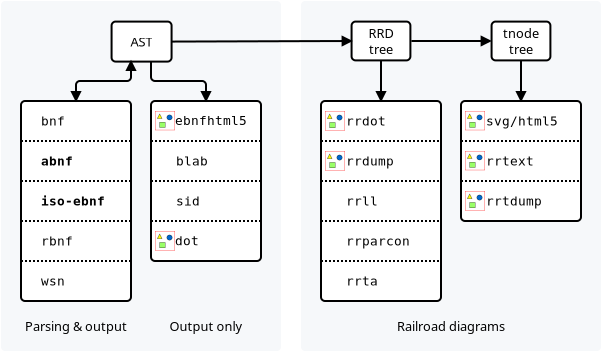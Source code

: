 <?xml version="1.0" encoding="UTF-8"?>
<dia:diagram xmlns:dia="http://www.lysator.liu.se/~alla/dia/">
  <dia:layer name="Background" visible="true" connectable="true" active="true">
    <dia:object type="Standard - Box" version="0" id="O0">
      <dia:attribute name="obj_pos">
        <dia:point val="15,16.5"/>
      </dia:attribute>
      <dia:attribute name="obj_bb">
        <dia:rectangle val="15,16.5;29,34"/>
      </dia:attribute>
      <dia:attribute name="elem_corner">
        <dia:point val="15,16.5"/>
      </dia:attribute>
      <dia:attribute name="elem_width">
        <dia:real val="14"/>
      </dia:attribute>
      <dia:attribute name="elem_height">
        <dia:real val="17.5"/>
      </dia:attribute>
      <dia:attribute name="border_width">
        <dia:real val="1.175e-38"/>
      </dia:attribute>
      <dia:attribute name="border_color">
        <dia:color val="#00000000"/>
      </dia:attribute>
      <dia:attribute name="inner_color">
        <dia:color val="#f6f8faff"/>
      </dia:attribute>
      <dia:attribute name="show_background">
        <dia:boolean val="true"/>
      </dia:attribute>
      <dia:attribute name="corner_radius">
        <dia:real val="0.2"/>
      </dia:attribute>
    </dia:object>
    <dia:object type="Standard - Box" version="0" id="O1">
      <dia:attribute name="obj_pos">
        <dia:point val="30,16.5"/>
      </dia:attribute>
      <dia:attribute name="obj_bb">
        <dia:rectangle val="30,16.5;45,34"/>
      </dia:attribute>
      <dia:attribute name="elem_corner">
        <dia:point val="30,16.5"/>
      </dia:attribute>
      <dia:attribute name="elem_width">
        <dia:real val="15"/>
      </dia:attribute>
      <dia:attribute name="elem_height">
        <dia:real val="17.5"/>
      </dia:attribute>
      <dia:attribute name="border_width">
        <dia:real val="1.175e-38"/>
      </dia:attribute>
      <dia:attribute name="border_color">
        <dia:color val="#00000000"/>
      </dia:attribute>
      <dia:attribute name="inner_color">
        <dia:color val="#f6f8faff"/>
      </dia:attribute>
      <dia:attribute name="show_background">
        <dia:boolean val="true"/>
      </dia:attribute>
      <dia:attribute name="corner_radius">
        <dia:real val="0.2"/>
      </dia:attribute>
    </dia:object>
    <dia:object type="Standard - Box" version="0" id="O2">
      <dia:attribute name="obj_pos">
        <dia:point val="20.529,17.529"/>
      </dia:attribute>
      <dia:attribute name="obj_bb">
        <dia:rectangle val="20.479,17.479;23.579,19.579"/>
      </dia:attribute>
      <dia:attribute name="elem_corner">
        <dia:point val="20.529,17.529"/>
      </dia:attribute>
      <dia:attribute name="elem_width">
        <dia:real val="3"/>
      </dia:attribute>
      <dia:attribute name="elem_height">
        <dia:real val="2"/>
      </dia:attribute>
      <dia:attribute name="show_background">
        <dia:boolean val="true"/>
      </dia:attribute>
      <dia:attribute name="corner_radius">
        <dia:real val="0.2"/>
      </dia:attribute>
    </dia:object>
    <dia:object type="Standard - Box" version="0" id="O3">
      <dia:attribute name="obj_pos">
        <dia:point val="32.529,17.529"/>
      </dia:attribute>
      <dia:attribute name="obj_bb">
        <dia:rectangle val="32.479,17.479;35.521,19.521"/>
      </dia:attribute>
      <dia:attribute name="elem_corner">
        <dia:point val="32.529,17.529"/>
      </dia:attribute>
      <dia:attribute name="elem_width">
        <dia:real val="2.941"/>
      </dia:attribute>
      <dia:attribute name="elem_height">
        <dia:real val="1.941"/>
      </dia:attribute>
      <dia:attribute name="show_background">
        <dia:boolean val="true"/>
      </dia:attribute>
      <dia:attribute name="corner_radius">
        <dia:real val="0.2"/>
      </dia:attribute>
    </dia:object>
    <dia:object type="Standard - Box" version="0" id="O4">
      <dia:attribute name="obj_pos">
        <dia:point val="39.529,17.529"/>
      </dia:attribute>
      <dia:attribute name="obj_bb">
        <dia:rectangle val="39.479,17.479;42.521,19.521"/>
      </dia:attribute>
      <dia:attribute name="elem_corner">
        <dia:point val="39.529,17.529"/>
      </dia:attribute>
      <dia:attribute name="elem_width">
        <dia:real val="2.941"/>
      </dia:attribute>
      <dia:attribute name="elem_height">
        <dia:real val="1.941"/>
      </dia:attribute>
      <dia:attribute name="show_background">
        <dia:boolean val="true"/>
      </dia:attribute>
      <dia:attribute name="corner_radius">
        <dia:real val="0.2"/>
      </dia:attribute>
    </dia:object>
    <dia:object type="Standard - Box" version="0" id="O5">
      <dia:attribute name="obj_pos">
        <dia:point val="22.5,21.5"/>
      </dia:attribute>
      <dia:attribute name="obj_bb">
        <dia:rectangle val="22.45,21.45;28.05,29.55"/>
      </dia:attribute>
      <dia:attribute name="elem_corner">
        <dia:point val="22.5,21.5"/>
      </dia:attribute>
      <dia:attribute name="elem_width">
        <dia:real val="5.5"/>
      </dia:attribute>
      <dia:attribute name="elem_height">
        <dia:real val="8"/>
      </dia:attribute>
      <dia:attribute name="show_background">
        <dia:boolean val="true"/>
      </dia:attribute>
      <dia:attribute name="corner_radius">
        <dia:real val="0.2"/>
      </dia:attribute>
    </dia:object>
    <dia:object type="Standard - Text" version="1" id="O6">
      <dia:attribute name="obj_pos">
        <dia:point val="22.029,18.529"/>
      </dia:attribute>
      <dia:attribute name="obj_bb">
        <dia:rectangle val="21.409,18.155;22.649,18.903"/>
      </dia:attribute>
      <dia:attribute name="text">
        <dia:composite type="text">
          <dia:attribute name="string">
            <dia:string>#AST#</dia:string>
          </dia:attribute>
          <dia:attribute name="font">
            <dia:font family="sans" style="0" name="Helvetica"/>
          </dia:attribute>
          <dia:attribute name="height">
            <dia:real val="0.8"/>
          </dia:attribute>
          <dia:attribute name="pos">
            <dia:point val="22.029,18.75"/>
          </dia:attribute>
          <dia:attribute name="color">
            <dia:color val="#000000ff"/>
          </dia:attribute>
          <dia:attribute name="alignment">
            <dia:enum val="1"/>
          </dia:attribute>
        </dia:composite>
      </dia:attribute>
      <dia:attribute name="valign">
        <dia:enum val="2"/>
      </dia:attribute>
      <dia:connections>
        <dia:connection handle="0" to="O2" connection="8"/>
      </dia:connections>
    </dia:object>
    <dia:object type="Standard - Text" version="1" id="O7">
      <dia:attribute name="obj_pos">
        <dia:point val="34,18.5"/>
      </dia:attribute>
      <dia:attribute name="obj_bb">
        <dia:rectangle val="33.309,17.726;34.691,19.274"/>
      </dia:attribute>
      <dia:attribute name="text">
        <dia:composite type="text">
          <dia:attribute name="string">
            <dia:string>#RRD
tree#</dia:string>
          </dia:attribute>
          <dia:attribute name="font">
            <dia:font family="sans" style="0" name="Helvetica"/>
          </dia:attribute>
          <dia:attribute name="height">
            <dia:real val="0.8"/>
          </dia:attribute>
          <dia:attribute name="pos">
            <dia:point val="34,18.321"/>
          </dia:attribute>
          <dia:attribute name="color">
            <dia:color val="#000000ff"/>
          </dia:attribute>
          <dia:attribute name="alignment">
            <dia:enum val="1"/>
          </dia:attribute>
        </dia:composite>
      </dia:attribute>
      <dia:attribute name="valign">
        <dia:enum val="2"/>
      </dia:attribute>
      <dia:connections>
        <dia:connection handle="0" to="O3" connection="8"/>
      </dia:connections>
    </dia:object>
    <dia:object type="Standard - Text" version="1" id="O8">
      <dia:attribute name="obj_pos">
        <dia:point val="41,18.5"/>
      </dia:attribute>
      <dia:attribute name="obj_bb">
        <dia:rectangle val="40.075,17.726;41.925,19.274"/>
      </dia:attribute>
      <dia:attribute name="text">
        <dia:composite type="text">
          <dia:attribute name="string">
            <dia:string>#tnode
tree#</dia:string>
          </dia:attribute>
          <dia:attribute name="font">
            <dia:font family="sans" style="0" name="Helvetica"/>
          </dia:attribute>
          <dia:attribute name="height">
            <dia:real val="0.8"/>
          </dia:attribute>
          <dia:attribute name="pos">
            <dia:point val="41,18.321"/>
          </dia:attribute>
          <dia:attribute name="color">
            <dia:color val="#000000ff"/>
          </dia:attribute>
          <dia:attribute name="alignment">
            <dia:enum val="1"/>
          </dia:attribute>
        </dia:composite>
      </dia:attribute>
      <dia:attribute name="valign">
        <dia:enum val="2"/>
      </dia:attribute>
      <dia:connections>
        <dia:connection handle="0" to="O4" connection="8"/>
      </dia:connections>
    </dia:object>
    <dia:object type="Standard - Line" version="0" id="O9">
      <dia:attribute name="obj_pos">
        <dia:point val="35.519,18.5"/>
      </dia:attribute>
      <dia:attribute name="obj_bb">
        <dia:rectangle val="35.469,18.219;39.542,18.781"/>
      </dia:attribute>
      <dia:attribute name="conn_endpoints">
        <dia:point val="35.519,18.5"/>
        <dia:point val="39.481,18.5"/>
      </dia:attribute>
      <dia:attribute name="numcp">
        <dia:int val="1"/>
      </dia:attribute>
      <dia:attribute name="end_arrow">
        <dia:enum val="3"/>
      </dia:attribute>
      <dia:attribute name="end_arrow_length">
        <dia:real val="0.4"/>
      </dia:attribute>
      <dia:attribute name="end_arrow_width">
        <dia:real val="0.4"/>
      </dia:attribute>
      <dia:connections>
        <dia:connection handle="0" to="O3" connection="8"/>
        <dia:connection handle="1" to="O4" connection="8"/>
      </dia:connections>
    </dia:object>
    <dia:object type="Standard - Text" version="1" id="O10">
      <dia:attribute name="obj_pos">
        <dia:point val="37.5,33"/>
      </dia:attribute>
      <dia:attribute name="obj_bb">
        <dia:rectangle val="34.593,32.386;40.426,33.19"/>
      </dia:attribute>
      <dia:attribute name="text">
        <dia:composite type="text">
          <dia:attribute name="string">
            <dia:string>#Railroad diagrams#</dia:string>
          </dia:attribute>
          <dia:attribute name="font">
            <dia:font family="sans" style="0" name="Helvetica"/>
          </dia:attribute>
          <dia:attribute name="height">
            <dia:real val="0.8"/>
          </dia:attribute>
          <dia:attribute name="pos">
            <dia:point val="37.5,33"/>
          </dia:attribute>
          <dia:attribute name="color">
            <dia:color val="#000000ff"/>
          </dia:attribute>
          <dia:attribute name="alignment">
            <dia:enum val="1"/>
          </dia:attribute>
        </dia:composite>
      </dia:attribute>
      <dia:attribute name="valign">
        <dia:enum val="3"/>
      </dia:attribute>
    </dia:object>
    <dia:object type="Standard - Text" version="1" id="O11">
      <dia:attribute name="obj_pos">
        <dia:point val="18.75,33"/>
      </dia:attribute>
      <dia:attribute name="obj_bb">
        <dia:rectangle val="16.075,32.405;21.425,33.153"/>
      </dia:attribute>
      <dia:attribute name="text">
        <dia:composite type="text">
          <dia:attribute name="string">
            <dia:string>#Parsing &amp; output#</dia:string>
          </dia:attribute>
          <dia:attribute name="font">
            <dia:font family="sans" style="0" name="Helvetica"/>
          </dia:attribute>
          <dia:attribute name="height">
            <dia:real val="0.8"/>
          </dia:attribute>
          <dia:attribute name="pos">
            <dia:point val="18.75,33"/>
          </dia:attribute>
          <dia:attribute name="color">
            <dia:color val="#000000ff"/>
          </dia:attribute>
          <dia:attribute name="alignment">
            <dia:enum val="1"/>
          </dia:attribute>
        </dia:composite>
      </dia:attribute>
      <dia:attribute name="valign">
        <dia:enum val="3"/>
      </dia:attribute>
    </dia:object>
    <dia:object type="Standard - Line" version="0" id="O12">
      <dia:attribute name="obj_pos">
        <dia:point val="22.5,25.5"/>
      </dia:attribute>
      <dia:attribute name="obj_bb">
        <dia:rectangle val="22.45,25.45;28.05,25.55"/>
      </dia:attribute>
      <dia:attribute name="conn_endpoints">
        <dia:point val="22.5,25.5"/>
        <dia:point val="28,25.5"/>
      </dia:attribute>
      <dia:attribute name="numcp">
        <dia:int val="1"/>
      </dia:attribute>
      <dia:attribute name="line_style">
        <dia:enum val="4"/>
      </dia:attribute>
      <dia:connections>
        <dia:connection handle="0" to="O5" connection="3"/>
        <dia:connection handle="1" to="O5" connection="4"/>
      </dia:connections>
    </dia:object>
    <dia:object type="Standard - Line" version="0" id="O13">
      <dia:attribute name="obj_pos">
        <dia:point val="22.5,27.5"/>
      </dia:attribute>
      <dia:attribute name="obj_bb">
        <dia:rectangle val="22.45,27.45;28.05,27.55"/>
      </dia:attribute>
      <dia:attribute name="conn_endpoints">
        <dia:point val="22.5,27.5"/>
        <dia:point val="28,27.5"/>
      </dia:attribute>
      <dia:attribute name="numcp">
        <dia:int val="1"/>
      </dia:attribute>
      <dia:attribute name="line_style">
        <dia:enum val="4"/>
      </dia:attribute>
    </dia:object>
    <dia:object type="Standard - Line" version="0" id="O14">
      <dia:attribute name="obj_pos">
        <dia:point val="22.5,23.5"/>
      </dia:attribute>
      <dia:attribute name="obj_bb">
        <dia:rectangle val="22.45,23.45;28.05,23.55"/>
      </dia:attribute>
      <dia:attribute name="conn_endpoints">
        <dia:point val="22.5,23.5"/>
        <dia:point val="28,23.5"/>
      </dia:attribute>
      <dia:attribute name="numcp">
        <dia:int val="1"/>
      </dia:attribute>
      <dia:attribute name="line_style">
        <dia:enum val="4"/>
      </dia:attribute>
    </dia:object>
    <dia:object type="Standard - Box" version="0" id="O15">
      <dia:attribute name="obj_pos">
        <dia:point val="38,21.5"/>
      </dia:attribute>
      <dia:attribute name="obj_bb">
        <dia:rectangle val="37.95,21.45;44.05,27.55"/>
      </dia:attribute>
      <dia:attribute name="elem_corner">
        <dia:point val="38,21.5"/>
      </dia:attribute>
      <dia:attribute name="elem_width">
        <dia:real val="6"/>
      </dia:attribute>
      <dia:attribute name="elem_height">
        <dia:real val="6"/>
      </dia:attribute>
      <dia:attribute name="show_background">
        <dia:boolean val="true"/>
      </dia:attribute>
      <dia:attribute name="corner_radius">
        <dia:real val="0.2"/>
      </dia:attribute>
    </dia:object>
    <dia:object type="Standard - Line" version="0" id="O16">
      <dia:attribute name="obj_pos">
        <dia:point val="38,23.5"/>
      </dia:attribute>
      <dia:attribute name="obj_bb">
        <dia:rectangle val="37.95,23.45;44.05,23.55"/>
      </dia:attribute>
      <dia:attribute name="conn_endpoints">
        <dia:point val="38,23.5"/>
        <dia:point val="44,23.5"/>
      </dia:attribute>
      <dia:attribute name="numcp">
        <dia:int val="1"/>
      </dia:attribute>
      <dia:attribute name="line_style">
        <dia:enum val="4"/>
      </dia:attribute>
    </dia:object>
    <dia:object type="Standard - Line" version="0" id="O17">
      <dia:attribute name="obj_pos">
        <dia:point val="38,25.5"/>
      </dia:attribute>
      <dia:attribute name="obj_bb">
        <dia:rectangle val="37.95,25.45;44.05,25.55"/>
      </dia:attribute>
      <dia:attribute name="conn_endpoints">
        <dia:point val="38,25.5"/>
        <dia:point val="44,25.5"/>
      </dia:attribute>
      <dia:attribute name="numcp">
        <dia:int val="1"/>
      </dia:attribute>
      <dia:attribute name="line_style">
        <dia:enum val="4"/>
      </dia:attribute>
    </dia:object>
    <dia:object type="Standard - Box" version="0" id="O18">
      <dia:attribute name="obj_pos">
        <dia:point val="31,21.5"/>
      </dia:attribute>
      <dia:attribute name="obj_bb">
        <dia:rectangle val="30.95,21.45;37.05,31.55"/>
      </dia:attribute>
      <dia:attribute name="elem_corner">
        <dia:point val="31,21.5"/>
      </dia:attribute>
      <dia:attribute name="elem_width">
        <dia:real val="6"/>
      </dia:attribute>
      <dia:attribute name="elem_height">
        <dia:real val="10"/>
      </dia:attribute>
      <dia:attribute name="show_background">
        <dia:boolean val="true"/>
      </dia:attribute>
      <dia:attribute name="corner_radius">
        <dia:real val="0.2"/>
      </dia:attribute>
    </dia:object>
    <dia:object type="Standard - Line" version="0" id="O19">
      <dia:attribute name="obj_pos">
        <dia:point val="31,23.5"/>
      </dia:attribute>
      <dia:attribute name="obj_bb">
        <dia:rectangle val="30.95,23.45;37.05,23.55"/>
      </dia:attribute>
      <dia:attribute name="conn_endpoints">
        <dia:point val="31,23.5"/>
        <dia:point val="37,23.5"/>
      </dia:attribute>
      <dia:attribute name="numcp">
        <dia:int val="1"/>
      </dia:attribute>
      <dia:attribute name="line_style">
        <dia:enum val="4"/>
      </dia:attribute>
    </dia:object>
    <dia:object type="Standard - Line" version="0" id="O20">
      <dia:attribute name="obj_pos">
        <dia:point val="31,25.5"/>
      </dia:attribute>
      <dia:attribute name="obj_bb">
        <dia:rectangle val="30.95,25.45;37.05,25.55"/>
      </dia:attribute>
      <dia:attribute name="conn_endpoints">
        <dia:point val="31,25.5"/>
        <dia:point val="37,25.5"/>
      </dia:attribute>
      <dia:attribute name="numcp">
        <dia:int val="1"/>
      </dia:attribute>
      <dia:attribute name="line_style">
        <dia:enum val="4"/>
      </dia:attribute>
    </dia:object>
    <dia:object type="Standard - Line" version="0" id="O21">
      <dia:attribute name="obj_pos">
        <dia:point val="31,27.5"/>
      </dia:attribute>
      <dia:attribute name="obj_bb">
        <dia:rectangle val="30.95,27.45;37.05,27.55"/>
      </dia:attribute>
      <dia:attribute name="conn_endpoints">
        <dia:point val="31,27.5"/>
        <dia:point val="37,27.5"/>
      </dia:attribute>
      <dia:attribute name="numcp">
        <dia:int val="1"/>
      </dia:attribute>
      <dia:attribute name="line_style">
        <dia:enum val="4"/>
      </dia:attribute>
    </dia:object>
    <dia:object type="Standard - Line" version="0" id="O22">
      <dia:attribute name="obj_pos">
        <dia:point val="31,29.5"/>
      </dia:attribute>
      <dia:attribute name="obj_bb">
        <dia:rectangle val="30.95,29.45;37.05,29.55"/>
      </dia:attribute>
      <dia:attribute name="conn_endpoints">
        <dia:point val="31,29.5"/>
        <dia:point val="37,29.5"/>
      </dia:attribute>
      <dia:attribute name="numcp">
        <dia:int val="1"/>
      </dia:attribute>
      <dia:attribute name="line_style">
        <dia:enum val="4"/>
      </dia:attribute>
    </dia:object>
    <dia:object type="Standard - Line" version="0" id="O23">
      <dia:attribute name="obj_pos">
        <dia:point val="34,19.471"/>
      </dia:attribute>
      <dia:attribute name="obj_bb">
        <dia:rectangle val="33.719,19.421;34.281,21.562"/>
      </dia:attribute>
      <dia:attribute name="conn_endpoints">
        <dia:point val="34,19.471"/>
        <dia:point val="34,21.5"/>
      </dia:attribute>
      <dia:attribute name="numcp">
        <dia:int val="1"/>
      </dia:attribute>
      <dia:attribute name="end_arrow">
        <dia:enum val="3"/>
      </dia:attribute>
      <dia:attribute name="end_arrow_length">
        <dia:real val="0.4"/>
      </dia:attribute>
      <dia:attribute name="end_arrow_width">
        <dia:real val="0.4"/>
      </dia:attribute>
      <dia:connections>
        <dia:connection handle="0" to="O3" connection="6"/>
        <dia:connection handle="1" to="O18" connection="1"/>
      </dia:connections>
    </dia:object>
    <dia:object type="Standard - Line" version="0" id="O24">
      <dia:attribute name="obj_pos">
        <dia:point val="23.529,18.529"/>
      </dia:attribute>
      <dia:attribute name="obj_bb">
        <dia:rectangle val="23.479,18.221;32.591,18.782"/>
      </dia:attribute>
      <dia:attribute name="conn_endpoints">
        <dia:point val="23.529,18.529"/>
        <dia:point val="32.529,18.5"/>
      </dia:attribute>
      <dia:attribute name="numcp">
        <dia:int val="1"/>
      </dia:attribute>
      <dia:attribute name="end_arrow">
        <dia:enum val="3"/>
      </dia:attribute>
      <dia:attribute name="end_arrow_length">
        <dia:real val="0.4"/>
      </dia:attribute>
      <dia:attribute name="end_arrow_width">
        <dia:real val="0.4"/>
      </dia:attribute>
      <dia:connections>
        <dia:connection handle="0" to="O2" connection="4"/>
        <dia:connection handle="1" to="O3" connection="3"/>
      </dia:connections>
    </dia:object>
    <dia:object type="Standard - Line" version="0" id="O25">
      <dia:attribute name="obj_pos">
        <dia:point val="41,19.471"/>
      </dia:attribute>
      <dia:attribute name="obj_bb">
        <dia:rectangle val="40.719,19.421;41.281,21.562"/>
      </dia:attribute>
      <dia:attribute name="conn_endpoints">
        <dia:point val="41,19.471"/>
        <dia:point val="41,21.5"/>
      </dia:attribute>
      <dia:attribute name="numcp">
        <dia:int val="1"/>
      </dia:attribute>
      <dia:attribute name="end_arrow">
        <dia:enum val="3"/>
      </dia:attribute>
      <dia:attribute name="end_arrow_length">
        <dia:real val="0.4"/>
      </dia:attribute>
      <dia:attribute name="end_arrow_width">
        <dia:real val="0.4"/>
      </dia:attribute>
      <dia:connections>
        <dia:connection handle="0" to="O4" connection="6"/>
        <dia:connection handle="1" to="O15" connection="1"/>
      </dia:connections>
    </dia:object>
    <dia:object type="Standard - Box" version="0" id="O26">
      <dia:attribute name="obj_pos">
        <dia:point val="16,21.5"/>
      </dia:attribute>
      <dia:attribute name="obj_bb">
        <dia:rectangle val="15.95,21.45;21.55,31.55"/>
      </dia:attribute>
      <dia:attribute name="elem_corner">
        <dia:point val="16,21.5"/>
      </dia:attribute>
      <dia:attribute name="elem_width">
        <dia:real val="5.5"/>
      </dia:attribute>
      <dia:attribute name="elem_height">
        <dia:real val="10"/>
      </dia:attribute>
      <dia:attribute name="show_background">
        <dia:boolean val="true"/>
      </dia:attribute>
      <dia:attribute name="corner_radius">
        <dia:real val="0.2"/>
      </dia:attribute>
    </dia:object>
    <dia:object type="Standard - Line" version="0" id="O27">
      <dia:attribute name="obj_pos">
        <dia:point val="16,23.5"/>
      </dia:attribute>
      <dia:attribute name="obj_bb">
        <dia:rectangle val="15.95,23.45;21.55,23.55"/>
      </dia:attribute>
      <dia:attribute name="conn_endpoints">
        <dia:point val="16,23.5"/>
        <dia:point val="21.5,23.5"/>
      </dia:attribute>
      <dia:attribute name="numcp">
        <dia:int val="1"/>
      </dia:attribute>
      <dia:attribute name="line_style">
        <dia:enum val="4"/>
      </dia:attribute>
    </dia:object>
    <dia:object type="Standard - Line" version="0" id="O28">
      <dia:attribute name="obj_pos">
        <dia:point val="16,27.5"/>
      </dia:attribute>
      <dia:attribute name="obj_bb">
        <dia:rectangle val="15.95,27.45;21.55,27.55"/>
      </dia:attribute>
      <dia:attribute name="conn_endpoints">
        <dia:point val="16,27.5"/>
        <dia:point val="21.5,27.5"/>
      </dia:attribute>
      <dia:attribute name="numcp">
        <dia:int val="1"/>
      </dia:attribute>
      <dia:attribute name="line_style">
        <dia:enum val="4"/>
      </dia:attribute>
    </dia:object>
    <dia:object type="Standard - Line" version="0" id="O29">
      <dia:attribute name="obj_pos">
        <dia:point val="16,29.5"/>
      </dia:attribute>
      <dia:attribute name="obj_bb">
        <dia:rectangle val="15.95,29.45;21.55,29.55"/>
      </dia:attribute>
      <dia:attribute name="conn_endpoints">
        <dia:point val="16,29.5"/>
        <dia:point val="21.5,29.5"/>
      </dia:attribute>
      <dia:attribute name="numcp">
        <dia:int val="1"/>
      </dia:attribute>
      <dia:attribute name="line_style">
        <dia:enum val="4"/>
      </dia:attribute>
    </dia:object>
    <dia:object type="Standard - Line" version="0" id="O30">
      <dia:attribute name="obj_pos">
        <dia:point val="16,25.5"/>
      </dia:attribute>
      <dia:attribute name="obj_bb">
        <dia:rectangle val="15.95,25.45;21.55,25.55"/>
      </dia:attribute>
      <dia:attribute name="conn_endpoints">
        <dia:point val="16,25.5"/>
        <dia:point val="21.5,25.5"/>
      </dia:attribute>
      <dia:attribute name="numcp">
        <dia:int val="1"/>
      </dia:attribute>
      <dia:attribute name="line_style">
        <dia:enum val="4"/>
      </dia:attribute>
    </dia:object>
    <dia:object type="Standard - ZigZagLine" version="1" id="O31">
      <dia:attribute name="obj_pos">
        <dia:point val="21.5,19.5"/>
      </dia:attribute>
      <dia:attribute name="obj_bb">
        <dia:rectangle val="18.469,19.438;21.781,21.562"/>
      </dia:attribute>
      <dia:attribute name="orth_points">
        <dia:point val="21.5,19.5"/>
        <dia:point val="21.5,20.5"/>
        <dia:point val="18.75,20.5"/>
        <dia:point val="18.75,21.5"/>
      </dia:attribute>
      <dia:attribute name="orth_orient">
        <dia:enum val="1"/>
        <dia:enum val="0"/>
        <dia:enum val="1"/>
      </dia:attribute>
      <dia:attribute name="autorouting">
        <dia:boolean val="false"/>
      </dia:attribute>
      <dia:attribute name="start_arrow">
        <dia:enum val="3"/>
      </dia:attribute>
      <dia:attribute name="start_arrow_length">
        <dia:real val="0.4"/>
      </dia:attribute>
      <dia:attribute name="start_arrow_width">
        <dia:real val="0.4"/>
      </dia:attribute>
      <dia:attribute name="end_arrow">
        <dia:enum val="3"/>
      </dia:attribute>
      <dia:attribute name="end_arrow_length">
        <dia:real val="0.4"/>
      </dia:attribute>
      <dia:attribute name="end_arrow_width">
        <dia:real val="0.4"/>
      </dia:attribute>
      <dia:attribute name="corner_radius">
        <dia:real val="0.2"/>
      </dia:attribute>
      <dia:connections>
        <dia:connection handle="1" to="O26" connection="1"/>
      </dia:connections>
    </dia:object>
    <dia:object type="Standard - ZigZagLine" version="1" id="O32">
      <dia:attribute name="obj_pos">
        <dia:point val="22.5,19.5"/>
      </dia:attribute>
      <dia:attribute name="obj_bb">
        <dia:rectangle val="22.45,19.45;25.531,21.562"/>
      </dia:attribute>
      <dia:attribute name="orth_points">
        <dia:point val="22.5,19.5"/>
        <dia:point val="22.5,20.5"/>
        <dia:point val="25.25,20.5"/>
        <dia:point val="25.25,21.5"/>
      </dia:attribute>
      <dia:attribute name="orth_orient">
        <dia:enum val="1"/>
        <dia:enum val="0"/>
        <dia:enum val="1"/>
      </dia:attribute>
      <dia:attribute name="autorouting">
        <dia:boolean val="false"/>
      </dia:attribute>
      <dia:attribute name="end_arrow">
        <dia:enum val="3"/>
      </dia:attribute>
      <dia:attribute name="end_arrow_length">
        <dia:real val="0.4"/>
      </dia:attribute>
      <dia:attribute name="end_arrow_width">
        <dia:real val="0.4"/>
      </dia:attribute>
      <dia:attribute name="corner_radius">
        <dia:real val="0.2"/>
      </dia:attribute>
      <dia:connections>
        <dia:connection handle="1" to="O5" connection="1"/>
      </dia:connections>
    </dia:object>
    <dia:object type="Standard - Text" version="1" id="O33">
      <dia:attribute name="obj_pos">
        <dia:point val="17,24.5"/>
      </dia:attribute>
      <dia:attribute name="obj_bb">
        <dia:rectangle val="17,24.126;18.54,24.874"/>
      </dia:attribute>
      <dia:attribute name="text">
        <dia:composite type="text">
          <dia:attribute name="string">
            <dia:string>#abnf#</dia:string>
          </dia:attribute>
          <dia:attribute name="font">
            <dia:font family="monospace" style="80" name="Courier-Bold"/>
          </dia:attribute>
          <dia:attribute name="height">
            <dia:real val="0.8"/>
          </dia:attribute>
          <dia:attribute name="pos">
            <dia:point val="17,24.721"/>
          </dia:attribute>
          <dia:attribute name="color">
            <dia:color val="#000000ff"/>
          </dia:attribute>
          <dia:attribute name="alignment">
            <dia:enum val="0"/>
          </dia:attribute>
        </dia:composite>
      </dia:attribute>
      <dia:attribute name="valign">
        <dia:enum val="2"/>
      </dia:attribute>
    </dia:object>
    <dia:object type="Standard - Text" version="1" id="O34">
      <dia:attribute name="obj_pos">
        <dia:point val="17,22.5"/>
      </dia:attribute>
      <dia:attribute name="obj_bb">
        <dia:rectangle val="17,22.126;18.155,22.874"/>
      </dia:attribute>
      <dia:attribute name="text">
        <dia:composite type="text">
          <dia:attribute name="string">
            <dia:string>#bnf#</dia:string>
          </dia:attribute>
          <dia:attribute name="font">
            <dia:font family="monospace" style="0" name="Courier"/>
          </dia:attribute>
          <dia:attribute name="height">
            <dia:real val="0.8"/>
          </dia:attribute>
          <dia:attribute name="pos">
            <dia:point val="17,22.721"/>
          </dia:attribute>
          <dia:attribute name="color">
            <dia:color val="#000000ff"/>
          </dia:attribute>
          <dia:attribute name="alignment">
            <dia:enum val="0"/>
          </dia:attribute>
        </dia:composite>
      </dia:attribute>
      <dia:attribute name="valign">
        <dia:enum val="2"/>
      </dia:attribute>
    </dia:object>
    <dia:object type="Standard - Text" version="1" id="O35">
      <dia:attribute name="obj_pos">
        <dia:point val="17,26.5"/>
      </dia:attribute>
      <dia:attribute name="obj_bb">
        <dia:rectangle val="17,26.126;20.08,26.874"/>
      </dia:attribute>
      <dia:attribute name="text">
        <dia:composite type="text">
          <dia:attribute name="string">
            <dia:string>#iso-ebnf#</dia:string>
          </dia:attribute>
          <dia:attribute name="font">
            <dia:font family="monospace" style="80" name="Courier-Bold"/>
          </dia:attribute>
          <dia:attribute name="height">
            <dia:real val="0.8"/>
          </dia:attribute>
          <dia:attribute name="pos">
            <dia:point val="17,26.721"/>
          </dia:attribute>
          <dia:attribute name="color">
            <dia:color val="#000000ff"/>
          </dia:attribute>
          <dia:attribute name="alignment">
            <dia:enum val="0"/>
          </dia:attribute>
        </dia:composite>
      </dia:attribute>
      <dia:attribute name="valign">
        <dia:enum val="2"/>
      </dia:attribute>
    </dia:object>
    <dia:object type="Standard - Text" version="1" id="O36">
      <dia:attribute name="obj_pos">
        <dia:point val="17,28.5"/>
      </dia:attribute>
      <dia:attribute name="obj_bb">
        <dia:rectangle val="17,28.126;18.54,28.874"/>
      </dia:attribute>
      <dia:attribute name="text">
        <dia:composite type="text">
          <dia:attribute name="string">
            <dia:string>#rbnf#</dia:string>
          </dia:attribute>
          <dia:attribute name="font">
            <dia:font family="monospace" style="0" name="Courier"/>
          </dia:attribute>
          <dia:attribute name="height">
            <dia:real val="0.8"/>
          </dia:attribute>
          <dia:attribute name="pos">
            <dia:point val="17,28.721"/>
          </dia:attribute>
          <dia:attribute name="color">
            <dia:color val="#000000ff"/>
          </dia:attribute>
          <dia:attribute name="alignment">
            <dia:enum val="0"/>
          </dia:attribute>
        </dia:composite>
      </dia:attribute>
      <dia:attribute name="valign">
        <dia:enum val="2"/>
      </dia:attribute>
    </dia:object>
    <dia:object type="Standard - Text" version="1" id="O37">
      <dia:attribute name="obj_pos">
        <dia:point val="17,30.5"/>
      </dia:attribute>
      <dia:attribute name="obj_bb">
        <dia:rectangle val="17,30.126;18.155,30.874"/>
      </dia:attribute>
      <dia:attribute name="text">
        <dia:composite type="text">
          <dia:attribute name="string">
            <dia:string>#wsn#</dia:string>
          </dia:attribute>
          <dia:attribute name="font">
            <dia:font family="monospace" style="0" name="Courier"/>
          </dia:attribute>
          <dia:attribute name="height">
            <dia:real val="0.8"/>
          </dia:attribute>
          <dia:attribute name="pos">
            <dia:point val="17,30.721"/>
          </dia:attribute>
          <dia:attribute name="color">
            <dia:color val="#000000ff"/>
          </dia:attribute>
          <dia:attribute name="alignment">
            <dia:enum val="0"/>
          </dia:attribute>
        </dia:composite>
      </dia:attribute>
      <dia:attribute name="valign">
        <dia:enum val="2"/>
      </dia:attribute>
    </dia:object>
    <dia:object type="Standard - Text" version="1" id="O38">
      <dia:attribute name="obj_pos">
        <dia:point val="25.25,33"/>
      </dia:attribute>
      <dia:attribute name="obj_bb">
        <dia:rectangle val="23.36,32.405;27.14,33.153"/>
      </dia:attribute>
      <dia:attribute name="text">
        <dia:composite type="text">
          <dia:attribute name="string">
            <dia:string>#Output only#</dia:string>
          </dia:attribute>
          <dia:attribute name="font">
            <dia:font family="sans" style="0" name="Helvetica"/>
          </dia:attribute>
          <dia:attribute name="height">
            <dia:real val="0.8"/>
          </dia:attribute>
          <dia:attribute name="pos">
            <dia:point val="25.25,33"/>
          </dia:attribute>
          <dia:attribute name="color">
            <dia:color val="#000000ff"/>
          </dia:attribute>
          <dia:attribute name="alignment">
            <dia:enum val="1"/>
          </dia:attribute>
        </dia:composite>
      </dia:attribute>
      <dia:attribute name="valign">
        <dia:enum val="3"/>
      </dia:attribute>
    </dia:object>
    <dia:object type="Standard - Image" version="0" id="O39">
      <dia:attribute name="obj_pos">
        <dia:point val="22.7,22"/>
      </dia:attribute>
      <dia:attribute name="obj_bb">
        <dia:rectangle val="22.7,22;23.7,22.958"/>
      </dia:attribute>
      <dia:attribute name="elem_corner">
        <dia:point val="22.7,22"/>
      </dia:attribute>
      <dia:attribute name="elem_width">
        <dia:real val="1"/>
      </dia:attribute>
      <dia:attribute name="elem_height">
        <dia:real val="0.958"/>
      </dia:attribute>
      <dia:attribute name="draw_border">
        <dia:boolean val="false"/>
      </dia:attribute>
      <dia:attribute name="keep_aspect">
        <dia:boolean val="true"/>
      </dia:attribute>
      <dia:attribute name="file">
        <dia:string>#/home/kate/gh/kgt/doc/tutorial/sparkles.png#</dia:string>
      </dia:attribute>
    </dia:object>
    <dia:object type="Standard - Image" version="0" id="O40">
      <dia:attribute name="obj_pos">
        <dia:point val="22.7,28"/>
      </dia:attribute>
      <dia:attribute name="obj_bb">
        <dia:rectangle val="22.7,28;23.7,28.976"/>
      </dia:attribute>
      <dia:attribute name="elem_corner">
        <dia:point val="22.7,28"/>
      </dia:attribute>
      <dia:attribute name="elem_width">
        <dia:real val="1"/>
      </dia:attribute>
      <dia:attribute name="elem_height">
        <dia:real val="0.976"/>
      </dia:attribute>
      <dia:attribute name="draw_border">
        <dia:boolean val="false"/>
      </dia:attribute>
      <dia:attribute name="keep_aspect">
        <dia:boolean val="true"/>
      </dia:attribute>
      <dia:attribute name="file">
        <dia:string>#/home/kate/gh/kgt/doc/tutorial/testtube.png#</dia:string>
      </dia:attribute>
    </dia:object>
    <dia:object type="Standard - Image" version="0" id="O41">
      <dia:attribute name="obj_pos">
        <dia:point val="31.2,22"/>
      </dia:attribute>
      <dia:attribute name="obj_bb">
        <dia:rectangle val="31.2,22;32.2,22.976"/>
      </dia:attribute>
      <dia:attribute name="elem_corner">
        <dia:point val="31.2,22"/>
      </dia:attribute>
      <dia:attribute name="elem_width">
        <dia:real val="1"/>
      </dia:attribute>
      <dia:attribute name="elem_height">
        <dia:real val="0.976"/>
      </dia:attribute>
      <dia:attribute name="draw_border">
        <dia:boolean val="false"/>
      </dia:attribute>
      <dia:attribute name="keep_aspect">
        <dia:boolean val="true"/>
      </dia:attribute>
      <dia:attribute name="file">
        <dia:string>#/home/kate/gh/kgt/doc/tutorial/testtube.png#</dia:string>
      </dia:attribute>
    </dia:object>
    <dia:object type="Standard - Image" version="0" id="O42">
      <dia:attribute name="obj_pos">
        <dia:point val="31.2,24"/>
      </dia:attribute>
      <dia:attribute name="obj_bb">
        <dia:rectangle val="31.2,24;32.2,24.976"/>
      </dia:attribute>
      <dia:attribute name="elem_corner">
        <dia:point val="31.2,24"/>
      </dia:attribute>
      <dia:attribute name="elem_width">
        <dia:real val="1"/>
      </dia:attribute>
      <dia:attribute name="elem_height">
        <dia:real val="0.976"/>
      </dia:attribute>
      <dia:attribute name="draw_border">
        <dia:boolean val="false"/>
      </dia:attribute>
      <dia:attribute name="keep_aspect">
        <dia:boolean val="true"/>
      </dia:attribute>
      <dia:attribute name="file">
        <dia:string>#/home/kate/gh/kgt/doc/tutorial/testtube.png#</dia:string>
      </dia:attribute>
    </dia:object>
    <dia:object type="Standard - Image" version="0" id="O43">
      <dia:attribute name="obj_pos">
        <dia:point val="38.2,26"/>
      </dia:attribute>
      <dia:attribute name="obj_bb">
        <dia:rectangle val="38.2,26;39.2,26.976"/>
      </dia:attribute>
      <dia:attribute name="elem_corner">
        <dia:point val="38.2,26"/>
      </dia:attribute>
      <dia:attribute name="elem_width">
        <dia:real val="1"/>
      </dia:attribute>
      <dia:attribute name="elem_height">
        <dia:real val="0.976"/>
      </dia:attribute>
      <dia:attribute name="draw_border">
        <dia:boolean val="false"/>
      </dia:attribute>
      <dia:attribute name="keep_aspect">
        <dia:boolean val="true"/>
      </dia:attribute>
      <dia:attribute name="file">
        <dia:string>#/home/kate/gh/kgt/doc/tutorial/testtube.png#</dia:string>
      </dia:attribute>
    </dia:object>
    <dia:object type="Standard - Image" version="0" id="O44">
      <dia:attribute name="obj_pos">
        <dia:point val="38.2,22"/>
      </dia:attribute>
      <dia:attribute name="obj_bb">
        <dia:rectangle val="38.2,22;39.2,22.958"/>
      </dia:attribute>
      <dia:attribute name="elem_corner">
        <dia:point val="38.2,22"/>
      </dia:attribute>
      <dia:attribute name="elem_width">
        <dia:real val="1"/>
      </dia:attribute>
      <dia:attribute name="elem_height">
        <dia:real val="0.958"/>
      </dia:attribute>
      <dia:attribute name="draw_border">
        <dia:boolean val="false"/>
      </dia:attribute>
      <dia:attribute name="keep_aspect">
        <dia:boolean val="true"/>
      </dia:attribute>
      <dia:attribute name="file">
        <dia:string>#/home/kate/gh/kgt/doc/tutorial/sparkles.png#</dia:string>
      </dia:attribute>
    </dia:object>
    <dia:object type="Standard - Image" version="0" id="O45">
      <dia:attribute name="obj_pos">
        <dia:point val="38.2,24"/>
      </dia:attribute>
      <dia:attribute name="obj_bb">
        <dia:rectangle val="38.2,24;39.2,24.958"/>
      </dia:attribute>
      <dia:attribute name="elem_corner">
        <dia:point val="38.2,24"/>
      </dia:attribute>
      <dia:attribute name="elem_width">
        <dia:real val="1"/>
      </dia:attribute>
      <dia:attribute name="elem_height">
        <dia:real val="0.958"/>
      </dia:attribute>
      <dia:attribute name="draw_border">
        <dia:boolean val="false"/>
      </dia:attribute>
      <dia:attribute name="keep_aspect">
        <dia:boolean val="true"/>
      </dia:attribute>
      <dia:attribute name="file">
        <dia:string>#/home/kate/gh/kgt/doc/tutorial/sparkles.png#</dia:string>
      </dia:attribute>
    </dia:object>
    <dia:object type="Standard - Text" version="1" id="O46">
      <dia:attribute name="obj_pos">
        <dia:point val="39.25,26.5"/>
      </dia:attribute>
      <dia:attribute name="obj_bb">
        <dia:rectangle val="39.25,26.126;41.945,26.874"/>
      </dia:attribute>
      <dia:attribute name="text">
        <dia:composite type="text">
          <dia:attribute name="string">
            <dia:string>#rrtdump#</dia:string>
          </dia:attribute>
          <dia:attribute name="font">
            <dia:font family="monospace" style="0" name="Courier"/>
          </dia:attribute>
          <dia:attribute name="height">
            <dia:real val="0.8"/>
          </dia:attribute>
          <dia:attribute name="pos">
            <dia:point val="39.25,26.721"/>
          </dia:attribute>
          <dia:attribute name="color">
            <dia:color val="#000000ff"/>
          </dia:attribute>
          <dia:attribute name="alignment">
            <dia:enum val="0"/>
          </dia:attribute>
        </dia:composite>
      </dia:attribute>
      <dia:attribute name="valign">
        <dia:enum val="2"/>
      </dia:attribute>
    </dia:object>
    <dia:object type="Standard - Text" version="1" id="O47">
      <dia:attribute name="obj_pos">
        <dia:point val="39.25,24.5"/>
      </dia:attribute>
      <dia:attribute name="obj_bb">
        <dia:rectangle val="39.25,24.126;41.56,24.874"/>
      </dia:attribute>
      <dia:attribute name="text">
        <dia:composite type="text">
          <dia:attribute name="string">
            <dia:string>#rrtext#</dia:string>
          </dia:attribute>
          <dia:attribute name="font">
            <dia:font family="monospace" style="0" name="Courier"/>
          </dia:attribute>
          <dia:attribute name="height">
            <dia:real val="0.8"/>
          </dia:attribute>
          <dia:attribute name="pos">
            <dia:point val="39.25,24.721"/>
          </dia:attribute>
          <dia:attribute name="color">
            <dia:color val="#000000ff"/>
          </dia:attribute>
          <dia:attribute name="alignment">
            <dia:enum val="0"/>
          </dia:attribute>
        </dia:composite>
      </dia:attribute>
      <dia:attribute name="valign">
        <dia:enum val="2"/>
      </dia:attribute>
    </dia:object>
    <dia:object type="Standard - Text" version="1" id="O48">
      <dia:attribute name="obj_pos">
        <dia:point val="39.25,22.5"/>
      </dia:attribute>
      <dia:attribute name="obj_bb">
        <dia:rectangle val="39.25,22.126;42.715,22.874"/>
      </dia:attribute>
      <dia:attribute name="text">
        <dia:composite type="text">
          <dia:attribute name="string">
            <dia:string>#svg/html5#</dia:string>
          </dia:attribute>
          <dia:attribute name="font">
            <dia:font family="monospace" style="0" name="Courier"/>
          </dia:attribute>
          <dia:attribute name="height">
            <dia:real val="0.8"/>
          </dia:attribute>
          <dia:attribute name="pos">
            <dia:point val="39.25,22.721"/>
          </dia:attribute>
          <dia:attribute name="color">
            <dia:color val="#000000ff"/>
          </dia:attribute>
          <dia:attribute name="alignment">
            <dia:enum val="0"/>
          </dia:attribute>
        </dia:composite>
      </dia:attribute>
      <dia:attribute name="valign">
        <dia:enum val="2"/>
      </dia:attribute>
    </dia:object>
    <dia:object type="Standard - Text" version="1" id="O49">
      <dia:attribute name="obj_pos">
        <dia:point val="32.25,28.5"/>
      </dia:attribute>
      <dia:attribute name="obj_bb">
        <dia:rectangle val="32.25,28.126;35.33,28.874"/>
      </dia:attribute>
      <dia:attribute name="text">
        <dia:composite type="text">
          <dia:attribute name="string">
            <dia:string>#rrparcon#</dia:string>
          </dia:attribute>
          <dia:attribute name="font">
            <dia:font family="monospace" style="0" name="Courier"/>
          </dia:attribute>
          <dia:attribute name="height">
            <dia:real val="0.8"/>
          </dia:attribute>
          <dia:attribute name="pos">
            <dia:point val="32.25,28.721"/>
          </dia:attribute>
          <dia:attribute name="color">
            <dia:color val="#000000ff"/>
          </dia:attribute>
          <dia:attribute name="alignment">
            <dia:enum val="0"/>
          </dia:attribute>
        </dia:composite>
      </dia:attribute>
      <dia:attribute name="valign">
        <dia:enum val="2"/>
      </dia:attribute>
    </dia:object>
    <dia:object type="Standard - Text" version="1" id="O50">
      <dia:attribute name="obj_pos">
        <dia:point val="32.25,22.5"/>
      </dia:attribute>
      <dia:attribute name="obj_bb">
        <dia:rectangle val="32.25,22.126;34.175,22.874"/>
      </dia:attribute>
      <dia:attribute name="text">
        <dia:composite type="text">
          <dia:attribute name="string">
            <dia:string>#rrdot#</dia:string>
          </dia:attribute>
          <dia:attribute name="font">
            <dia:font family="monospace" style="0" name="Courier"/>
          </dia:attribute>
          <dia:attribute name="height">
            <dia:real val="0.8"/>
          </dia:attribute>
          <dia:attribute name="pos">
            <dia:point val="32.25,22.721"/>
          </dia:attribute>
          <dia:attribute name="color">
            <dia:color val="#000000ff"/>
          </dia:attribute>
          <dia:attribute name="alignment">
            <dia:enum val="0"/>
          </dia:attribute>
        </dia:composite>
      </dia:attribute>
      <dia:attribute name="valign">
        <dia:enum val="2"/>
      </dia:attribute>
    </dia:object>
    <dia:object type="Standard - Text" version="1" id="O51">
      <dia:attribute name="obj_pos">
        <dia:point val="32.25,24.5"/>
      </dia:attribute>
      <dia:attribute name="obj_bb">
        <dia:rectangle val="32.25,24.126;34.56,24.874"/>
      </dia:attribute>
      <dia:attribute name="text">
        <dia:composite type="text">
          <dia:attribute name="string">
            <dia:string>#rrdump#</dia:string>
          </dia:attribute>
          <dia:attribute name="font">
            <dia:font family="monospace" style="0" name="Courier"/>
          </dia:attribute>
          <dia:attribute name="height">
            <dia:real val="0.8"/>
          </dia:attribute>
          <dia:attribute name="pos">
            <dia:point val="32.25,24.721"/>
          </dia:attribute>
          <dia:attribute name="color">
            <dia:color val="#000000ff"/>
          </dia:attribute>
          <dia:attribute name="alignment">
            <dia:enum val="0"/>
          </dia:attribute>
        </dia:composite>
      </dia:attribute>
      <dia:attribute name="valign">
        <dia:enum val="2"/>
      </dia:attribute>
    </dia:object>
    <dia:object type="Standard - Text" version="1" id="O52">
      <dia:attribute name="obj_pos">
        <dia:point val="32.25,26.5"/>
      </dia:attribute>
      <dia:attribute name="obj_bb">
        <dia:rectangle val="32.25,26.126;33.79,26.874"/>
      </dia:attribute>
      <dia:attribute name="text">
        <dia:composite type="text">
          <dia:attribute name="string">
            <dia:string>#rrll#</dia:string>
          </dia:attribute>
          <dia:attribute name="font">
            <dia:font family="monospace" style="0" name="Courier"/>
          </dia:attribute>
          <dia:attribute name="height">
            <dia:real val="0.8"/>
          </dia:attribute>
          <dia:attribute name="pos">
            <dia:point val="32.25,26.721"/>
          </dia:attribute>
          <dia:attribute name="color">
            <dia:color val="#000000ff"/>
          </dia:attribute>
          <dia:attribute name="alignment">
            <dia:enum val="0"/>
          </dia:attribute>
        </dia:composite>
      </dia:attribute>
      <dia:attribute name="valign">
        <dia:enum val="2"/>
      </dia:attribute>
    </dia:object>
    <dia:object type="Standard - Text" version="1" id="O53">
      <dia:attribute name="obj_pos">
        <dia:point val="32.25,30.5"/>
      </dia:attribute>
      <dia:attribute name="obj_bb">
        <dia:rectangle val="32.25,30.126;33.79,30.874"/>
      </dia:attribute>
      <dia:attribute name="text">
        <dia:composite type="text">
          <dia:attribute name="string">
            <dia:string>#rrta#</dia:string>
          </dia:attribute>
          <dia:attribute name="font">
            <dia:font family="monospace" style="0" name="Courier"/>
          </dia:attribute>
          <dia:attribute name="height">
            <dia:real val="0.8"/>
          </dia:attribute>
          <dia:attribute name="pos">
            <dia:point val="32.25,30.721"/>
          </dia:attribute>
          <dia:attribute name="color">
            <dia:color val="#000000ff"/>
          </dia:attribute>
          <dia:attribute name="alignment">
            <dia:enum val="0"/>
          </dia:attribute>
        </dia:composite>
      </dia:attribute>
      <dia:attribute name="valign">
        <dia:enum val="2"/>
      </dia:attribute>
    </dia:object>
    <dia:object type="Standard - Text" version="1" id="O54">
      <dia:attribute name="obj_pos">
        <dia:point val="23.7,28.488"/>
      </dia:attribute>
      <dia:attribute name="obj_bb">
        <dia:rectangle val="23.7,28.114;24.855,28.862"/>
      </dia:attribute>
      <dia:attribute name="text">
        <dia:composite type="text">
          <dia:attribute name="string">
            <dia:string>#dot#</dia:string>
          </dia:attribute>
          <dia:attribute name="font">
            <dia:font family="monospace" style="0" name="Courier"/>
          </dia:attribute>
          <dia:attribute name="height">
            <dia:real val="0.8"/>
          </dia:attribute>
          <dia:attribute name="pos">
            <dia:point val="23.7,28.709"/>
          </dia:attribute>
          <dia:attribute name="color">
            <dia:color val="#000000ff"/>
          </dia:attribute>
          <dia:attribute name="alignment">
            <dia:enum val="0"/>
          </dia:attribute>
        </dia:composite>
      </dia:attribute>
      <dia:attribute name="valign">
        <dia:enum val="2"/>
      </dia:attribute>
      <dia:connections>
        <dia:connection handle="0" to="O40" connection="4"/>
      </dia:connections>
    </dia:object>
    <dia:object type="Standard - Text" version="1" id="O55">
      <dia:attribute name="obj_pos">
        <dia:point val="23.75,24.5"/>
      </dia:attribute>
      <dia:attribute name="obj_bb">
        <dia:rectangle val="23.75,24.126;25.29,24.874"/>
      </dia:attribute>
      <dia:attribute name="text">
        <dia:composite type="text">
          <dia:attribute name="string">
            <dia:string>#blab#</dia:string>
          </dia:attribute>
          <dia:attribute name="font">
            <dia:font family="monospace" style="0" name="Courier"/>
          </dia:attribute>
          <dia:attribute name="height">
            <dia:real val="0.8"/>
          </dia:attribute>
          <dia:attribute name="pos">
            <dia:point val="23.75,24.721"/>
          </dia:attribute>
          <dia:attribute name="color">
            <dia:color val="#000000ff"/>
          </dia:attribute>
          <dia:attribute name="alignment">
            <dia:enum val="0"/>
          </dia:attribute>
        </dia:composite>
      </dia:attribute>
      <dia:attribute name="valign">
        <dia:enum val="2"/>
      </dia:attribute>
    </dia:object>
    <dia:object type="Standard - Text" version="1" id="O56">
      <dia:attribute name="obj_pos">
        <dia:point val="23.75,26.5"/>
      </dia:attribute>
      <dia:attribute name="obj_bb">
        <dia:rectangle val="23.75,26.126;24.905,26.874"/>
      </dia:attribute>
      <dia:attribute name="text">
        <dia:composite type="text">
          <dia:attribute name="string">
            <dia:string>#sid#</dia:string>
          </dia:attribute>
          <dia:attribute name="font">
            <dia:font family="monospace" style="0" name="Courier"/>
          </dia:attribute>
          <dia:attribute name="height">
            <dia:real val="0.8"/>
          </dia:attribute>
          <dia:attribute name="pos">
            <dia:point val="23.75,26.721"/>
          </dia:attribute>
          <dia:attribute name="color">
            <dia:color val="#000000ff"/>
          </dia:attribute>
          <dia:attribute name="alignment">
            <dia:enum val="0"/>
          </dia:attribute>
        </dia:composite>
      </dia:attribute>
      <dia:attribute name="valign">
        <dia:enum val="2"/>
      </dia:attribute>
    </dia:object>
    <dia:object type="Standard - Text" version="1" id="O57">
      <dia:attribute name="obj_pos">
        <dia:point val="23.7,22.479"/>
      </dia:attribute>
      <dia:attribute name="obj_bb">
        <dia:rectangle val="23.7,22.105;27.165,22.853"/>
      </dia:attribute>
      <dia:attribute name="text">
        <dia:composite type="text">
          <dia:attribute name="string">
            <dia:string>#ebnfhtml5#</dia:string>
          </dia:attribute>
          <dia:attribute name="font">
            <dia:font family="monospace" style="0" name="Courier"/>
          </dia:attribute>
          <dia:attribute name="height">
            <dia:real val="0.8"/>
          </dia:attribute>
          <dia:attribute name="pos">
            <dia:point val="23.7,22.7"/>
          </dia:attribute>
          <dia:attribute name="color">
            <dia:color val="#000000ff"/>
          </dia:attribute>
          <dia:attribute name="alignment">
            <dia:enum val="0"/>
          </dia:attribute>
        </dia:composite>
      </dia:attribute>
      <dia:attribute name="valign">
        <dia:enum val="2"/>
      </dia:attribute>
      <dia:connections>
        <dia:connection handle="0" to="O39" connection="4"/>
      </dia:connections>
    </dia:object>
  </dia:layer>
</dia:diagram>
